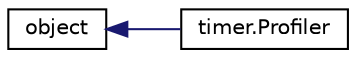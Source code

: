 digraph "Иерархия классов. Графический вид."
{
  edge [fontname="Helvetica",fontsize="10",labelfontname="Helvetica",labelfontsize="10"];
  node [fontname="Helvetica",fontsize="10",shape=record];
  rankdir="LR";
  Node1 [label="object",height=0.2,width=0.4,color="black", fillcolor="white", style="filled",URL="$dc/dd8/classobject.html"];
  Node1 -> Node2 [dir="back",color="midnightblue",fontsize="10",style="solid",fontname="Helvetica"];
  Node2 [label="timer.Profiler",height=0.2,width=0.4,color="black", fillcolor="white", style="filled",URL="$d2/ddb/classtimer_1_1Profiler.html",tooltip="Класс позволяет засекать время выполнения блока кода "];
}
